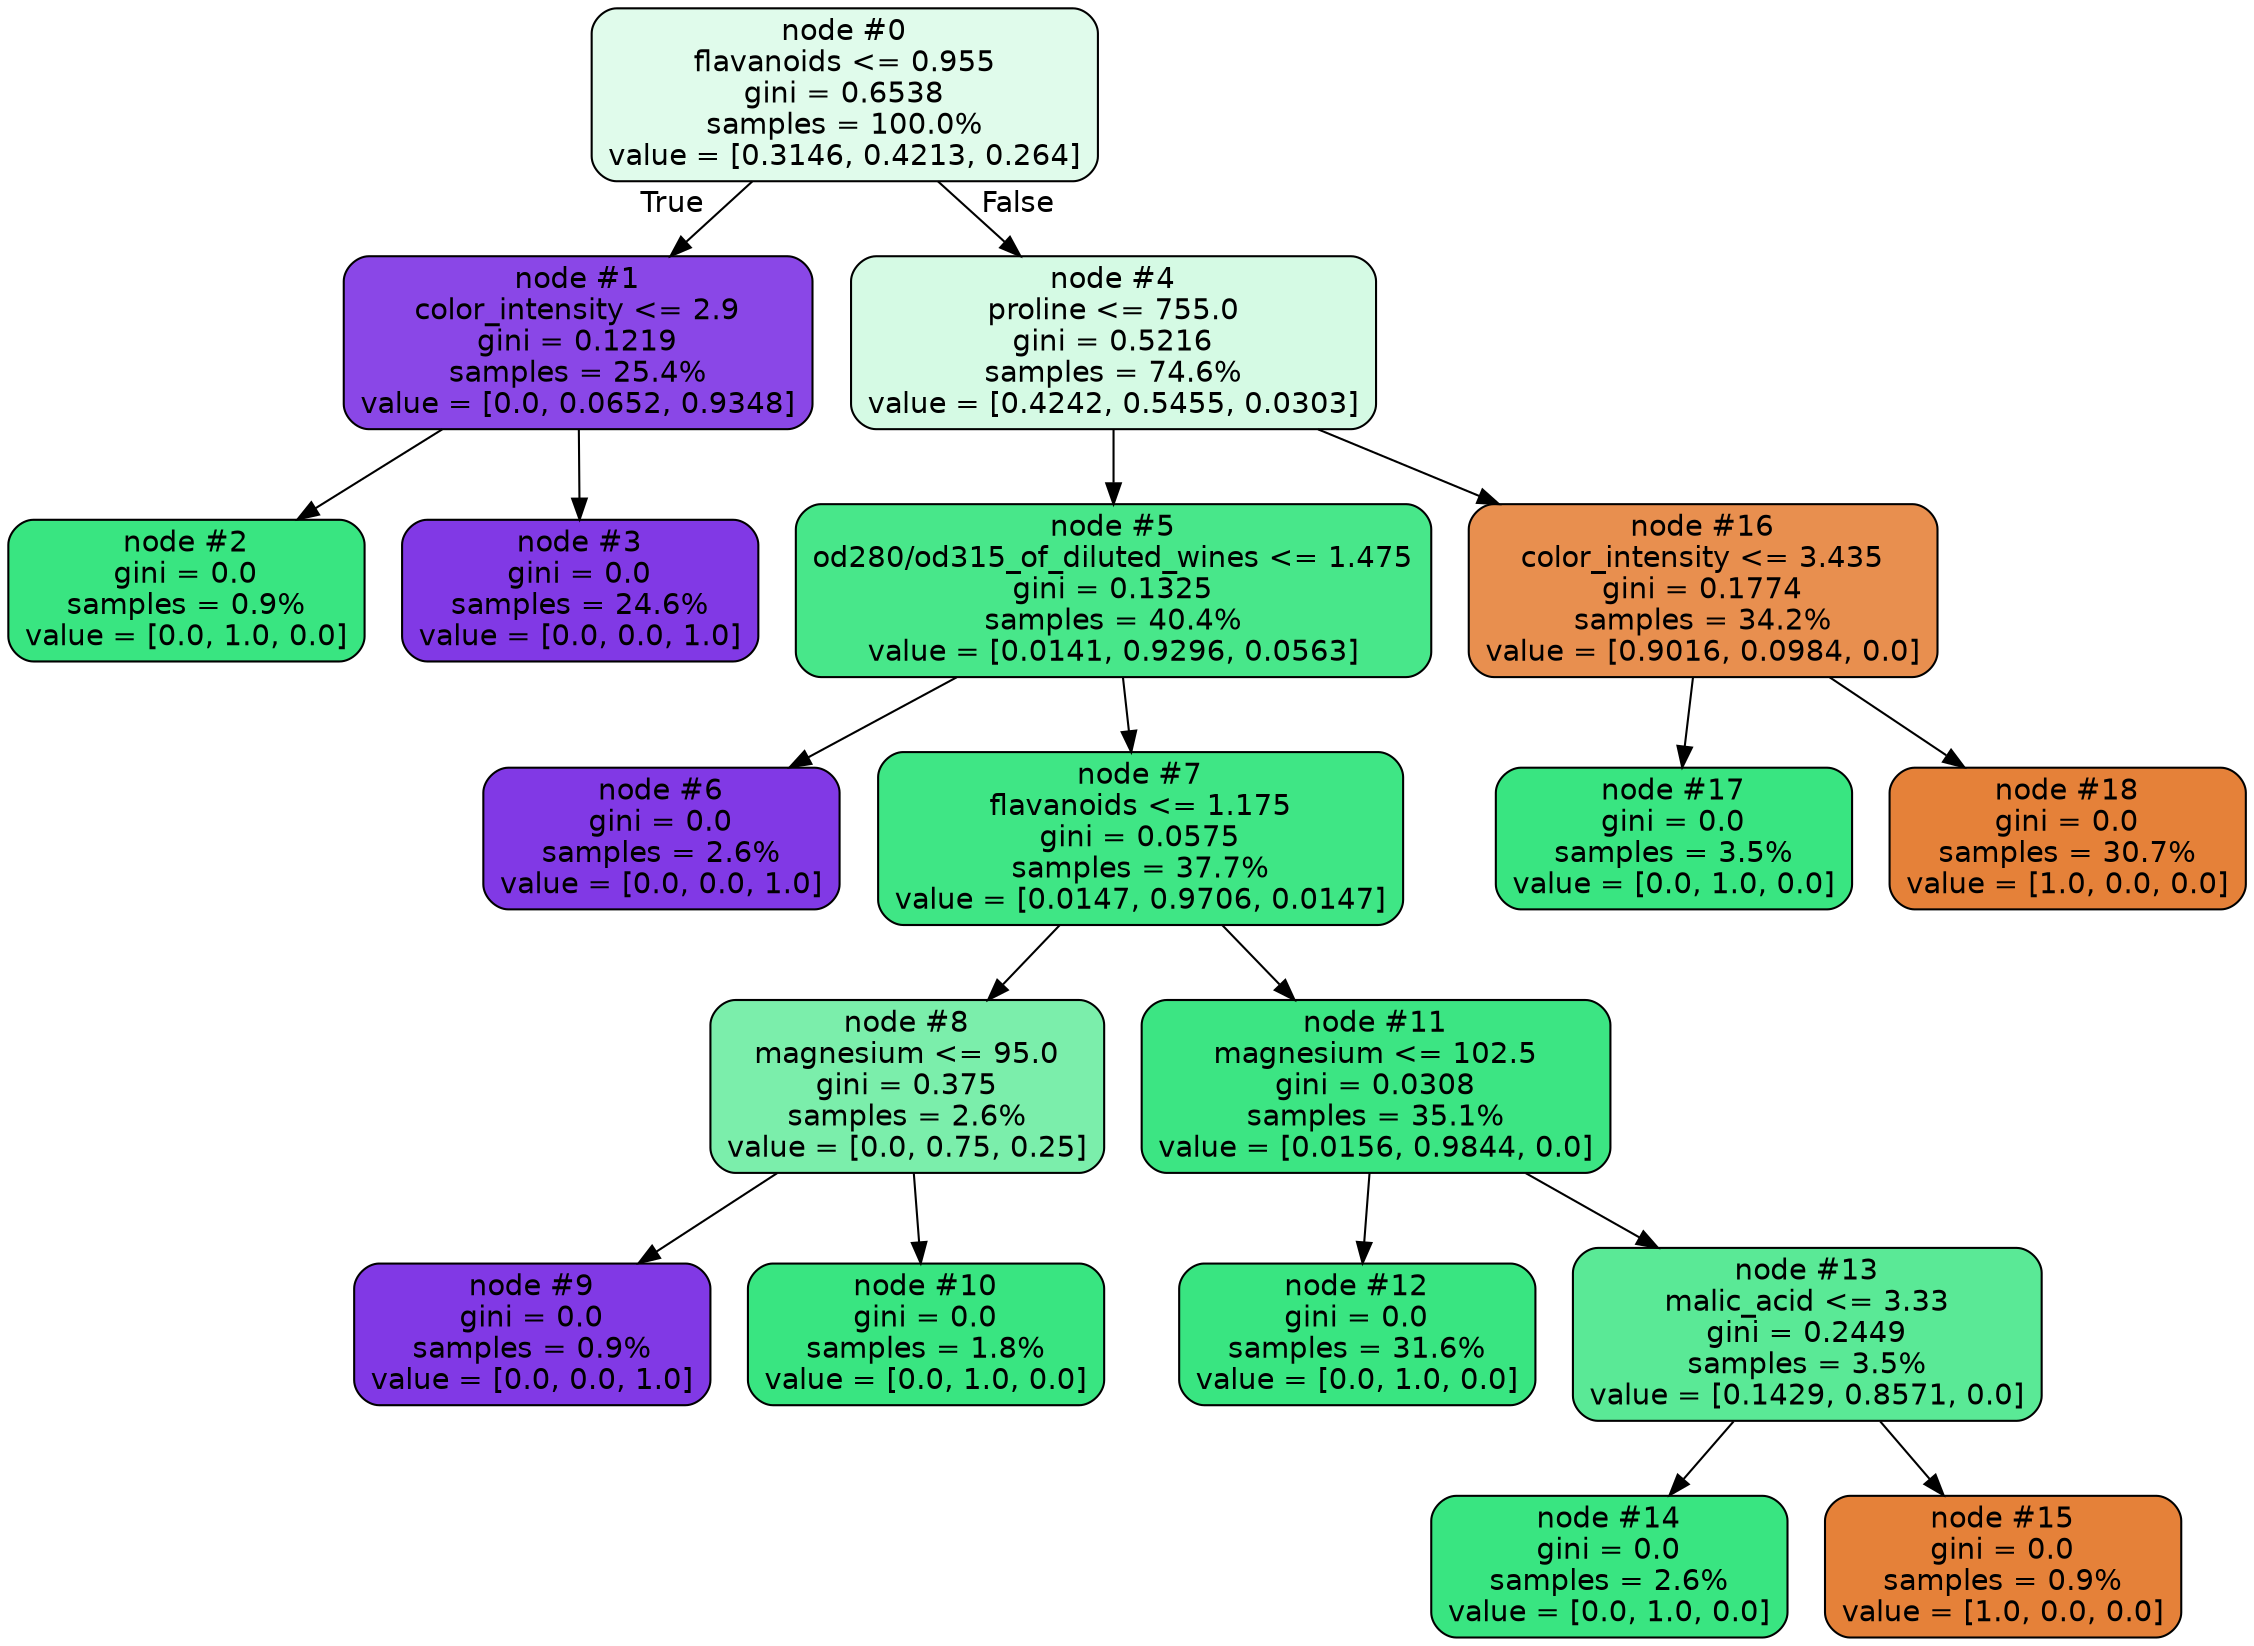 digraph Tree {
node [shape=box, style="filled, rounded", color="black", fontname=helvetica] ;
edge [fontname=helvetica] ;
0 [label="node #0\nflavanoids <= 0.955\ngini = 0.6538\nsamples = 100.0%\nvalue = [0.3146, 0.4213, 0.264]", fillcolor="#e0fbeb"] ;
1 [label="node #1\ncolor_intensity <= 2.9\ngini = 0.1219\nsamples = 25.4%\nvalue = [0.0, 0.0652, 0.9348]", fillcolor="#8a47e7"] ;
0 -> 1 [labeldistance=2.5, labelangle=45, headlabel="True"] ;
2 [label="node #2\ngini = 0.0\nsamples = 0.9%\nvalue = [0.0, 1.0, 0.0]", fillcolor="#39e581"] ;
1 -> 2 ;
3 [label="node #3\ngini = 0.0\nsamples = 24.6%\nvalue = [0.0, 0.0, 1.0]", fillcolor="#8139e5"] ;
1 -> 3 ;
4 [label="node #4\nproline <= 755.0\ngini = 0.5216\nsamples = 74.6%\nvalue = [0.4242, 0.5455, 0.0303]", fillcolor="#d5fae4"] ;
0 -> 4 [labeldistance=2.5, labelangle=-45, headlabel="False"] ;
5 [label="node #5\nod280/od315_of_diluted_wines <= 1.475\ngini = 0.1325\nsamples = 40.4%\nvalue = [0.0141, 0.9296, 0.0563]", fillcolor="#48e78a"] ;
4 -> 5 ;
6 [label="node #6\ngini = 0.0\nsamples = 2.6%\nvalue = [0.0, 0.0, 1.0]", fillcolor="#8139e5"] ;
5 -> 6 ;
7 [label="node #7\nflavanoids <= 1.175\ngini = 0.0575\nsamples = 37.7%\nvalue = [0.0147, 0.9706, 0.0147]", fillcolor="#3fe685"] ;
5 -> 7 ;
8 [label="node #8\nmagnesium <= 95.0\ngini = 0.375\nsamples = 2.6%\nvalue = [0.0, 0.75, 0.25]", fillcolor="#7beeab"] ;
7 -> 8 ;
9 [label="node #9\ngini = 0.0\nsamples = 0.9%\nvalue = [0.0, 0.0, 1.0]", fillcolor="#8139e5"] ;
8 -> 9 ;
10 [label="node #10\ngini = 0.0\nsamples = 1.8%\nvalue = [0.0, 1.0, 0.0]", fillcolor="#39e581"] ;
8 -> 10 ;
11 [label="node #11\nmagnesium <= 102.5\ngini = 0.0308\nsamples = 35.1%\nvalue = [0.0156, 0.9844, 0.0]", fillcolor="#3ce583"] ;
7 -> 11 ;
12 [label="node #12\ngini = 0.0\nsamples = 31.6%\nvalue = [0.0, 1.0, 0.0]", fillcolor="#39e581"] ;
11 -> 12 ;
13 [label="node #13\nmalic_acid <= 3.33\ngini = 0.2449\nsamples = 3.5%\nvalue = [0.1429, 0.8571, 0.0]", fillcolor="#5ae996"] ;
11 -> 13 ;
14 [label="node #14\ngini = 0.0\nsamples = 2.6%\nvalue = [0.0, 1.0, 0.0]", fillcolor="#39e581"] ;
13 -> 14 ;
15 [label="node #15\ngini = 0.0\nsamples = 0.9%\nvalue = [1.0, 0.0, 0.0]", fillcolor="#e58139"] ;
13 -> 15 ;
16 [label="node #16\ncolor_intensity <= 3.435\ngini = 0.1774\nsamples = 34.2%\nvalue = [0.9016, 0.0984, 0.0]", fillcolor="#e88f4f"] ;
4 -> 16 ;
17 [label="node #17\ngini = 0.0\nsamples = 3.5%\nvalue = [0.0, 1.0, 0.0]", fillcolor="#39e581"] ;
16 -> 17 ;
18 [label="node #18\ngini = 0.0\nsamples = 30.7%\nvalue = [1.0, 0.0, 0.0]", fillcolor="#e58139"] ;
16 -> 18 ;
}